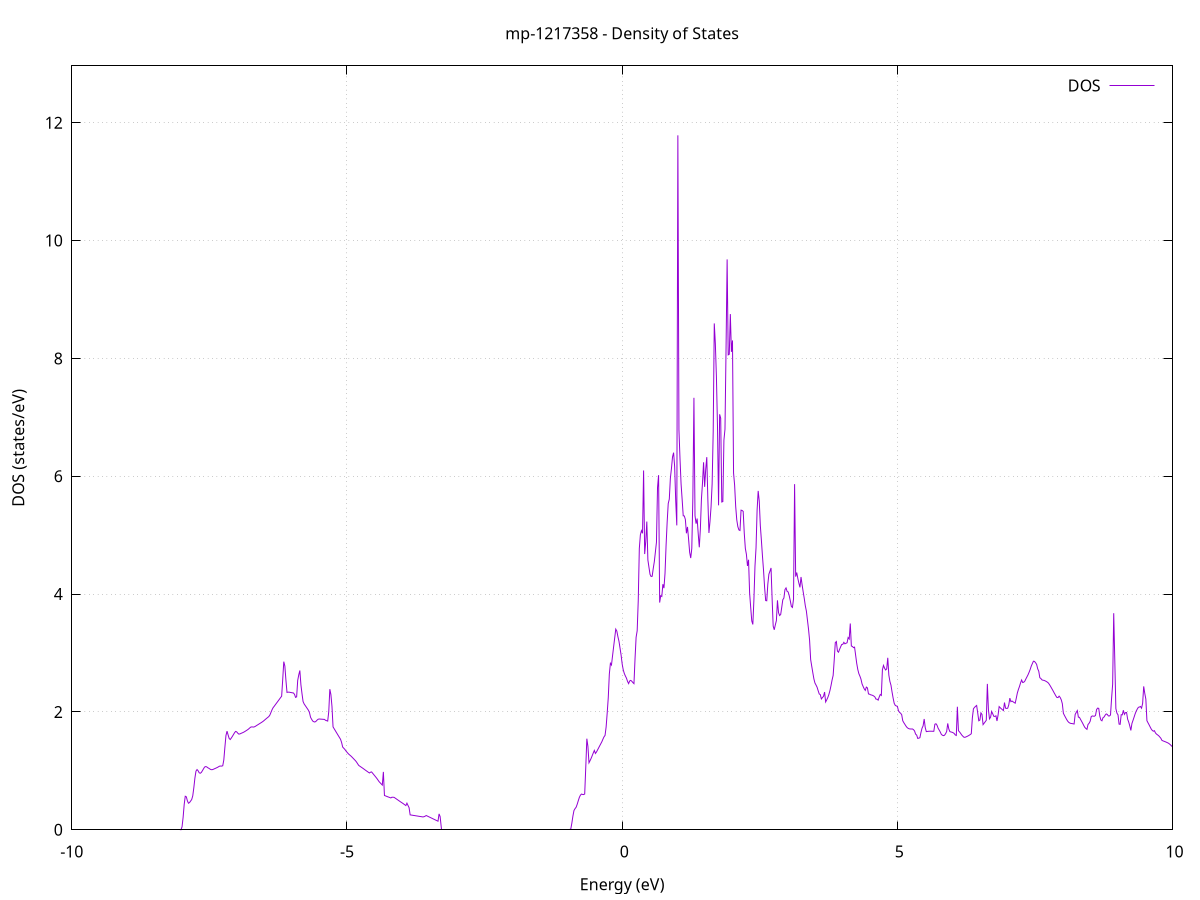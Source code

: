 set title 'mp-1217358 - Density of States'
set xlabel 'Energy (eV)'
set ylabel 'DOS (states/eV)'
set grid
set xrange [-10:10]
set yrange [0:12.964]
set xzeroaxis lt -1
set terminal png size 800,600
set output 'mp-1217358_dos_gnuplot.png'
plot '-' using 1:2 with lines title 'DOS'
-9.786800 0.000000
-9.767300 0.000000
-9.747900 0.000000
-9.728400 0.000000
-9.709000 0.000000
-9.689500 0.000000
-9.670100 0.000000
-9.650600 0.000000
-9.631100 0.000000
-9.611700 0.000000
-9.592200 0.000000
-9.572800 0.000000
-9.553300 0.000000
-9.533800 0.000000
-9.514400 0.000000
-9.494900 0.000000
-9.475500 0.000000
-9.456000 0.000000
-9.436600 0.000000
-9.417100 0.000000
-9.397600 0.000000
-9.378200 0.000000
-9.358700 0.000000
-9.339300 0.000000
-9.319800 0.000000
-9.300300 0.000000
-9.280900 0.000000
-9.261400 0.000000
-9.242000 0.000000
-9.222500 0.000000
-9.203100 0.000000
-9.183600 0.000000
-9.164100 0.000000
-9.144700 0.000000
-9.125200 0.000000
-9.105800 0.000000
-9.086300 0.000000
-9.066800 0.000000
-9.047400 0.000000
-9.027900 0.000000
-9.008500 0.000000
-8.989000 0.000000
-8.969600 0.000000
-8.950100 0.000000
-8.930600 0.000000
-8.911200 0.000000
-8.891700 0.000000
-8.872300 0.000000
-8.852800 0.000000
-8.833400 0.000000
-8.813900 0.000000
-8.794400 0.000000
-8.775000 0.000000
-8.755500 0.000000
-8.736100 0.000000
-8.716600 0.000000
-8.697100 0.000000
-8.677700 0.000000
-8.658200 0.000000
-8.638800 0.000000
-8.619300 0.000000
-8.599900 0.000000
-8.580400 0.000000
-8.560900 0.000000
-8.541500 0.000000
-8.522000 0.000000
-8.502600 0.000000
-8.483100 0.000000
-8.463600 0.000000
-8.444200 0.000000
-8.424700 0.000000
-8.405300 0.000000
-8.385800 0.000000
-8.366400 0.000000
-8.346900 0.000000
-8.327400 0.000000
-8.308000 0.000000
-8.288500 0.000000
-8.269100 0.000000
-8.249600 0.000000
-8.230100 0.000000
-8.210700 0.000000
-8.191200 0.000000
-8.171800 0.000000
-8.152300 0.000000
-8.132900 0.000000
-8.113400 0.000000
-8.093900 0.000000
-8.074500 0.000000
-8.055000 0.000000
-8.035600 0.000000
-8.016100 0.000400
-7.996600 0.051200
-7.977200 0.210000
-7.957700 0.429200
-7.938300 0.569200
-7.918800 0.559600
-7.899400 0.490200
-7.879900 0.450500
-7.860400 0.461900
-7.841000 0.487300
-7.821500 0.512800
-7.802100 0.575700
-7.782600 0.713200
-7.763100 0.877100
-7.743700 0.994500
-7.724200 1.022000
-7.704800 1.001700
-7.685300 0.967300
-7.665900 0.959100
-7.646400 0.972300
-7.626900 1.002000
-7.607500 1.032800
-7.588000 1.063600
-7.568600 1.072400
-7.549100 1.068200
-7.529700 1.053400
-7.510200 1.043700
-7.490700 1.031200
-7.471300 1.021400
-7.451800 1.019300
-7.432400 1.024800
-7.412900 1.033100
-7.393400 1.041300
-7.374000 1.049600
-7.354500 1.058400
-7.335100 1.068500
-7.315600 1.079500
-7.296200 1.081800
-7.276700 1.080600
-7.257200 1.086400
-7.237800 1.184900
-7.218300 1.399100
-7.198900 1.598900
-7.179400 1.673700
-7.159900 1.610100
-7.140500 1.549300
-7.121000 1.531600
-7.101600 1.556800
-7.082100 1.585300
-7.062700 1.615400
-7.043200 1.646200
-7.023700 1.669200
-7.004300 1.662200
-6.984800 1.639900
-6.965400 1.623900
-6.945900 1.626300
-6.926400 1.635500
-6.907000 1.643100
-6.887500 1.651000
-6.868100 1.660600
-6.848600 1.671600
-6.829200 1.683400
-6.809700 1.695300
-6.790200 1.708400
-6.770800 1.724700
-6.751300 1.740700
-6.731900 1.746100
-6.712400 1.744400
-6.692900 1.743600
-6.673500 1.750600
-6.654000 1.762100
-6.634600 1.773600
-6.615100 1.785100
-6.595700 1.796600
-6.576200 1.808100
-6.556700 1.819500
-6.537300 1.831500
-6.517800 1.844900
-6.498400 1.860400
-6.478900 1.876200
-6.459500 1.891400
-6.440000 1.906400
-6.420500 1.921300
-6.401100 1.946400
-6.381600 1.990500
-6.362200 2.035000
-6.342700 2.071100
-6.323200 2.094600
-6.303800 2.119200
-6.284300 2.143900
-6.264900 2.168400
-6.245400 2.193000
-6.226000 2.217800
-6.206500 2.242700
-6.187000 2.267000
-6.167600 2.547900
-6.148100 2.853400
-6.128700 2.778700
-6.109200 2.538800
-6.089700 2.331300
-6.070300 2.335800
-6.050800 2.335200
-6.031400 2.331700
-6.011900 2.328200
-5.992500 2.324700
-5.973000 2.321900
-5.953500 2.298500
-5.934100 2.246800
-5.914600 2.256300
-5.895200 2.534700
-5.875700 2.630200
-5.856200 2.703200
-5.836800 2.460000
-5.817300 2.311300
-5.797900 2.177500
-5.778400 2.136000
-5.759000 2.109400
-5.739500 2.082700
-5.720000 2.055800
-5.700600 2.028900
-5.681100 1.987800
-5.661700 1.909300
-5.642200 1.875300
-5.622700 1.845500
-5.603300 1.834200
-5.583800 1.828800
-5.564400 1.839300
-5.544900 1.859200
-5.525500 1.875000
-5.506000 1.880000
-5.486500 1.878600
-5.467100 1.877200
-5.447600 1.875800
-5.428200 1.874400
-5.408700 1.873100
-5.389200 1.857500
-5.369800 1.851300
-5.350300 1.844600
-5.330900 2.003500
-5.311400 2.386200
-5.292000 2.295200
-5.272500 2.094200
-5.253000 1.746500
-5.233600 1.716100
-5.214100 1.685800
-5.194700 1.655600
-5.175200 1.625400
-5.155800 1.595500
-5.136300 1.565600
-5.116800 1.535700
-5.097400 1.481100
-5.077900 1.403900
-5.058500 1.384300
-5.039000 1.364600
-5.019500 1.338700
-5.000100 1.317000
-4.980600 1.295800
-4.961200 1.277900
-4.941700 1.262600
-4.922300 1.246700
-4.902800 1.227900
-4.883300 1.209000
-4.863900 1.189900
-4.844400 1.171000
-4.825000 1.147500
-4.805500 1.118800
-4.786000 1.091700
-4.766600 1.079200
-4.747100 1.066700
-4.727700 1.054200
-4.708200 1.041500
-4.688800 1.028300
-4.669300 1.014800
-4.649800 1.001800
-4.630400 0.988900
-4.610900 0.975900
-4.591500 0.964000
-4.572000 0.977500
-4.552500 0.981600
-4.533100 0.959300
-4.513600 0.936900
-4.494200 0.914600
-4.474700 0.892300
-4.455300 0.869100
-4.435800 0.843200
-4.416300 0.816600
-4.396900 0.797300
-4.377400 0.778000
-4.358000 0.758800
-4.338500 0.981900
-4.319000 0.582000
-4.299600 0.575000
-4.280100 0.567800
-4.260700 0.560500
-4.241200 0.553800
-4.221800 0.547100
-4.202300 0.540500
-4.182800 0.552700
-4.163400 0.552200
-4.143900 0.550300
-4.124500 0.537900
-4.105000 0.525200
-4.085600 0.512500
-4.066100 0.499800
-4.046600 0.487000
-4.027200 0.474400
-4.007700 0.462300
-3.988300 0.450500
-3.968800 0.437200
-3.949300 0.423900
-3.929900 0.410600
-3.910400 0.451700
-3.891000 0.412600
-3.871500 0.375700
-3.852100 0.253000
-3.832600 0.250000
-3.813100 0.247000
-3.793700 0.244100
-3.774200 0.241200
-3.754800 0.238200
-3.735300 0.235300
-3.715800 0.232400
-3.696400 0.229400
-3.676900 0.226500
-3.657500 0.223600
-3.638000 0.220600
-3.618600 0.217700
-3.599100 0.222500
-3.579600 0.230700
-3.560200 0.241800
-3.540700 0.233100
-3.521300 0.224300
-3.501800 0.215500
-3.482300 0.206800
-3.462900 0.198000
-3.443400 0.189300
-3.424000 0.180500
-3.404500 0.171800
-3.385100 0.163000
-3.365600 0.154300
-3.346100 0.145500
-3.326700 0.269600
-3.307200 0.223900
-3.287800 0.000000
-3.268300 0.000000
-3.248800 0.000000
-3.229400 0.000000
-3.209900 0.000000
-3.190500 0.000000
-3.171000 0.000000
-3.151600 0.000000
-3.132100 0.000000
-3.112600 0.000000
-3.093200 0.000000
-3.073700 0.000000
-3.054300 0.000000
-3.034800 0.000000
-3.015300 0.000000
-2.995900 0.000000
-2.976400 0.000000
-2.957000 0.000000
-2.937500 0.000000
-2.918100 0.000000
-2.898600 0.000000
-2.879100 0.000000
-2.859700 0.000000
-2.840200 0.000000
-2.820800 0.000000
-2.801300 0.000000
-2.781900 0.000000
-2.762400 0.000000
-2.742900 0.000000
-2.723500 0.000000
-2.704000 0.000000
-2.684600 0.000000
-2.665100 0.000000
-2.645600 0.000000
-2.626200 0.000000
-2.606700 0.000000
-2.587300 0.000000
-2.567800 0.000000
-2.548400 0.000000
-2.528900 0.000000
-2.509400 0.000000
-2.490000 0.000000
-2.470500 0.000000
-2.451100 0.000000
-2.431600 0.000000
-2.412100 0.000000
-2.392700 0.000000
-2.373200 0.000000
-2.353800 0.000000
-2.334300 0.000000
-2.314900 0.000000
-2.295400 0.000000
-2.275900 0.000000
-2.256500 0.000000
-2.237000 0.000000
-2.217600 0.000000
-2.198100 0.000000
-2.178600 0.000000
-2.159200 0.000000
-2.139700 0.000000
-2.120300 0.000000
-2.100800 0.000000
-2.081400 0.000000
-2.061900 0.000000
-2.042400 0.000000
-2.023000 0.000000
-2.003500 0.000000
-1.984100 0.000000
-1.964600 0.000000
-1.945100 0.000000
-1.925700 0.000000
-1.906200 0.000000
-1.886800 0.000000
-1.867300 0.000000
-1.847900 0.000000
-1.828400 0.000000
-1.808900 0.000000
-1.789500 0.000000
-1.770000 0.000000
-1.750600 0.000000
-1.731100 0.000000
-1.711700 0.000000
-1.692200 0.000000
-1.672700 0.000000
-1.653300 0.000000
-1.633800 0.000000
-1.614400 0.000000
-1.594900 0.000000
-1.575400 0.000000
-1.556000 0.000000
-1.536500 0.000000
-1.517100 0.000000
-1.497600 0.000000
-1.478200 0.000000
-1.458700 0.000000
-1.439200 0.000000
-1.419800 0.000000
-1.400300 0.000000
-1.380900 0.000000
-1.361400 0.000000
-1.341900 0.000000
-1.322500 0.000000
-1.303000 0.000000
-1.283600 0.000000
-1.264100 0.000000
-1.244700 0.000000
-1.225200 0.000000
-1.205700 0.000000
-1.186300 0.000000
-1.166800 0.000000
-1.147400 0.000000
-1.127900 0.000000
-1.108400 0.000000
-1.089000 0.000000
-1.069500 0.000000
-1.050100 0.000000
-1.030600 0.000000
-1.011200 0.000000
-0.991700 0.000000
-0.972200 0.000000
-0.952800 0.000000
-0.933300 0.013200
-0.913900 0.112100
-0.894400 0.233700
-0.874900 0.327700
-0.855500 0.358700
-0.836000 0.383100
-0.816600 0.433000
-0.797100 0.492900
-0.777700 0.549300
-0.758200 0.587200
-0.738700 0.606000
-0.719300 0.599700
-0.699800 0.597100
-0.680400 0.607300
-0.660900 1.063000
-0.641400 1.545700
-0.622000 1.415300
-0.602500 1.137000
-0.583100 1.172800
-0.563600 1.212100
-0.544200 1.257000
-0.524700 1.303500
-0.505200 1.346900
-0.485800 1.295300
-0.466300 1.319900
-0.446900 1.354800
-0.427400 1.389800
-0.408000 1.424800
-0.388500 1.459000
-0.369000 1.493600
-0.349600 1.536400
-0.330100 1.576500
-0.310700 1.601900
-0.291200 1.743200
-0.271700 1.981500
-0.252300 2.239500
-0.232800 2.642800
-0.213400 2.824900
-0.193900 2.796600
-0.174500 2.951500
-0.155000 3.103800
-0.135500 3.254200
-0.116100 3.404700
-0.096600 3.371600
-0.077200 3.277600
-0.057700 3.200100
-0.038200 3.081700
-0.018800 2.963400
0.000700 2.811800
0.020100 2.713000
0.039600 2.651800
0.059000 2.609400
0.078500 2.572700
0.098000 2.518800
0.117400 2.480700
0.136900 2.525700
0.156300 2.535200
0.175800 2.520700
0.195300 2.497300
0.214700 2.480100
0.234200 2.904000
0.253600 3.266400
0.273100 3.377600
0.292500 3.884500
0.312000 4.773900
0.331500 5.007100
0.350900 5.076500
0.370400 5.031300
0.389800 6.097300
0.409300 4.679500
0.428800 4.891100
0.448200 5.231000
0.467700 4.578800
0.487100 4.455700
0.506600 4.335100
0.526000 4.298600
0.545500 4.301900
0.565000 4.433400
0.584400 4.548600
0.603900 4.712000
0.623300 4.879300
0.642800 5.808700
0.662200 6.018000
0.681700 3.856000
0.701200 3.971900
0.720600 3.959500
0.740100 4.167700
0.759500 4.100800
0.779000 4.351300
0.798500 4.831200
0.817900 5.221500
0.837400 5.536800
0.856800 5.611800
0.876300 5.966600
0.895700 6.130400
0.915200 6.327000
0.934700 6.400500
0.954100 6.161800
0.973600 5.578100
0.993000 5.165300
1.012500 11.785500
1.032000 6.787500
1.051400 6.296500
1.070900 5.867900
1.090300 5.605000
1.109800 5.328700
1.129200 5.325900
1.148700 5.266700
1.168200 5.031700
1.187600 5.139700
1.207100 4.935100
1.226500 4.710200
1.246000 4.611400
1.265500 4.773300
1.284900 5.635400
1.304400 7.331400
1.323800 5.331500
1.343300 5.194600
1.362700 5.281800
1.382200 5.025400
1.401700 4.793800
1.421100 5.101900
1.440600 5.610700
1.460000 5.884900
1.479500 6.236100
1.499000 5.820000
1.518400 6.119300
1.537900 6.324000
1.557300 5.607200
1.576800 5.037200
1.596200 5.231200
1.615700 5.484600
1.635200 5.872600
1.654600 6.759100
1.674100 8.593500
1.693500 8.249700
1.713000 7.682500
1.732500 6.846200
1.751900 5.506500
1.771400 7.050800
1.790800 6.985000
1.810300 5.562500
1.829700 5.569800
1.849200 6.610800
1.868700 6.798700
1.888100 8.174200
1.907600 9.679700
1.927000 8.059500
1.946500 8.069800
1.965900 8.751600
1.985400 8.110500
2.004900 8.304500
2.024300 6.055900
2.043800 5.847400
2.063200 5.486700
2.082700 5.258500
2.102200 5.144100
2.121600 5.088700
2.141100 5.078900
2.160500 5.424300
2.180000 5.418900
2.199400 5.403500
2.218900 5.032600
2.238400 4.775200
2.257800 4.674600
2.277300 4.477400
2.296700 4.582100
2.316200 4.018500
2.335700 3.773800
2.355100 3.545000
2.374600 3.484700
2.394000 3.897500
2.413500 4.470300
2.432900 4.788400
2.452400 5.427900
2.471900 5.750900
2.491300 5.577200
2.510800 5.163000
2.530200 4.911400
2.549700 4.643900
2.569200 4.400800
2.588600 4.111600
2.608100 3.889700
2.627500 3.886200
2.647000 4.168300
2.666400 4.338400
2.685900 4.389500
2.705400 4.443400
2.724800 3.924500
2.744300 3.456900
2.763700 3.394000
2.783200 3.477200
2.802700 3.549800
2.822100 3.893800
2.841600 3.684600
2.861000 3.635800
2.880500 3.652500
2.899900 3.775000
2.919400 3.904300
2.938900 3.932300
2.958300 4.075800
2.977800 4.104300
2.997200 4.046000
3.016700 4.035400
3.036100 3.972000
3.055600 3.885400
3.075100 3.789000
3.094500 3.773300
3.114000 3.915700
3.133400 5.866200
3.152900 4.296400
3.172400 4.365400
3.191800 4.267300
3.211300 4.185400
3.230700 4.113600
3.250200 4.289700
3.269600 4.158800
3.289100 4.039500
3.308600 3.928800
3.328000 3.802100
3.347500 3.711500
3.366900 3.559600
3.386400 3.405100
3.405900 3.216100
3.425300 2.888700
3.444800 2.776200
3.464200 2.667300
3.483700 2.562000
3.503100 2.491300
3.522600 2.456500
3.542100 2.419000
3.561500 2.360700
3.581000 2.304900
3.600400 2.294100
3.619900 2.220300
3.639400 2.243700
3.658800 2.264600
3.678300 2.337300
3.697700 2.169200
3.717200 2.204400
3.736600 2.244000
3.756100 2.294600
3.775600 2.362400
3.795000 2.446000
3.814500 2.541000
3.833900 2.619300
3.853400 2.879900
3.872900 3.176700
3.892300 3.194700
3.911800 3.032600
3.931200 3.013700
3.950700 3.061500
3.970100 3.105100
3.989600 3.144300
4.009100 3.147400
4.028500 3.180800
4.048000 3.155800
4.067400 3.165400
4.086900 3.173700
4.106400 3.262700
4.125800 3.237700
4.145300 3.500300
4.164700 3.118300
4.184200 3.111300
4.203600 3.091200
4.223100 3.099500
4.242600 2.961900
4.262000 2.825300
4.281500 2.721400
4.300900 2.649800
4.320400 2.607100
4.339800 2.555500
4.359300 2.474400
4.378800 2.432200
4.398200 2.392200
4.417700 2.365700
4.437100 2.421500
4.456600 2.408000
4.476100 2.305500
4.495500 2.300800
4.515000 2.290700
4.534400 2.286200
4.553900 2.279900
4.573300 2.269200
4.592800 2.253500
4.612300 2.217100
4.631700 2.216600
4.651200 2.199700
4.670600 2.253400
4.690100 2.295600
4.709600 2.280800
4.729000 2.715900
4.748500 2.789300
4.767900 2.743000
4.787400 2.711800
4.806800 2.729200
4.826300 2.918500
4.845800 2.625500
4.865200 2.518000
4.884700 2.453300
4.904100 2.339300
4.923600 2.236000
4.943100 2.146600
4.962500 2.111200
4.982000 2.101300
5.001400 2.094100
5.020900 2.019800
5.040300 1.992800
5.059800 1.977900
5.079300 1.953200
5.098700 1.850200
5.118200 1.817400
5.137600 1.788900
5.157100 1.759900
5.176600 1.736100
5.196000 1.722100
5.215500 1.713500
5.234900 1.710700
5.254400 1.710000
5.273800 1.711200
5.293300 1.699700
5.312800 1.677800
5.332200 1.623200
5.351700 1.606800
5.371100 1.550500
5.390600 1.554800
5.410000 1.562600
5.429500 1.650900
5.449000 1.723600
5.468400 1.763500
5.487900 1.879700
5.507300 1.734200
5.526800 1.665900
5.546300 1.668700
5.565700 1.671200
5.585200 1.672600
5.604600 1.673000
5.624100 1.672300
5.643500 1.671500
5.663000 1.671000
5.682500 1.791100
5.701900 1.799600
5.721400 1.774300
5.740800 1.724300
5.760300 1.693000
5.779800 1.660000
5.799200 1.620900
5.818700 1.604300
5.838100 1.597600
5.857600 1.604300
5.877000 1.630500
5.896500 1.667300
5.916000 1.804900
5.935400 1.710600
5.954900 1.666300
5.974300 1.659700
5.993800 1.655600
6.013300 1.647100
6.032700 1.635200
6.052200 1.609600
6.071600 1.600500
6.091100 2.088100
6.110500 1.682200
6.130000 1.661400
6.149500 1.637600
6.168900 1.610300
6.188400 1.590200
6.207800 1.572000
6.227300 1.568700
6.246800 1.575600
6.266200 1.583800
6.285700 1.593200
6.305100 1.603800
6.324600 1.615700
6.344000 1.629600
6.363500 1.899500
6.383000 2.053100
6.402400 2.077000
6.421900 2.095500
6.441300 2.109500
6.460800 1.982600
6.480300 1.849800
6.499700 1.860900
6.519200 1.984000
6.538600 1.957800
6.558100 1.784500
6.577500 1.808400
6.597000 1.833100
6.616500 1.858400
6.635900 2.475800
6.655400 2.035900
6.674800 1.882200
6.694300 1.909800
6.713700 2.007800
6.733200 1.969500
6.752700 1.925900
6.772100 1.923600
6.791600 1.933900
6.811000 1.846000
6.830500 1.944900
6.850000 2.090500
6.869400 2.071800
6.888900 2.054200
6.908300 2.038100
6.927800 2.023700
6.947200 2.159000
6.966700 2.063500
6.986200 2.059500
7.005600 2.062700
7.025100 2.118800
7.044500 2.234500
7.064000 2.174000
7.083500 2.185500
7.102900 2.172200
7.122400 2.159800
7.141800 2.148500
7.161300 2.231400
7.180700 2.320800
7.200200 2.381800
7.219700 2.432200
7.239100 2.492800
7.258600 2.541900
7.278000 2.498900
7.297500 2.504300
7.317000 2.523300
7.336400 2.560600
7.355900 2.596000
7.375300 2.631500
7.394800 2.674500
7.414200 2.721800
7.433700 2.777500
7.453200 2.819400
7.472600 2.860800
7.492100 2.857400
7.511500 2.835500
7.531000 2.807500
7.550500 2.732200
7.569900 2.690300
7.589400 2.581000
7.608800 2.566400
7.628300 2.544200
7.647700 2.537800
7.667200 2.535300
7.686700 2.526800
7.706100 2.517300
7.725600 2.505400
7.745000 2.490500
7.764500 2.464100
7.783900 2.434400
7.803400 2.402500
7.822900 2.370500
7.842300 2.336200
7.861800 2.304000
7.881200 2.270900
7.900700 2.245000
7.920200 2.243500
7.939600 2.267900
7.959100 2.245700
7.978500 2.206800
7.998000 2.140100
8.017400 1.977300
8.036900 1.940900
8.056400 1.906400
8.075800 1.873200
8.095300 1.843900
8.114700 1.823200
8.134200 1.811300
8.153700 1.804400
8.173100 1.802500
8.192600 1.799000
8.212000 1.794800
8.231500 1.956900
8.250900 1.991200
8.270400 2.023200
8.289900 1.911500
8.309300 1.908000
8.328800 1.873800
8.348200 1.841200
8.367700 1.807700
8.387200 1.770700
8.406600 1.737800
8.426100 1.718800
8.445500 1.704100
8.465000 1.786800
8.484400 1.807400
8.503900 1.841300
8.523400 1.920900
8.542800 1.931900
8.562300 1.927900
8.581700 1.926800
8.601200 1.941200
8.620700 2.040900
8.640100 2.065000
8.659600 2.060300
8.679000 1.929300
8.698500 1.863800
8.717900 1.849400
8.737400 1.901700
8.756900 1.914500
8.776300 1.945000
8.795800 1.966000
8.815200 1.957400
8.834700 1.932200
8.854200 1.931200
8.873600 1.948100
8.893100 2.228700
8.912500 2.469100
8.932000 3.675000
8.951400 2.876700
8.970900 2.057100
8.990400 1.979000
9.009800 1.951000
9.029300 1.792800
9.048700 1.789400
9.068200 1.953300
9.087600 1.950400
9.107100 2.028300
9.126600 1.958500
9.146000 1.988500
9.165500 1.989800
9.184900 1.877000
9.204400 1.827600
9.223900 1.761700
9.243300 1.685900
9.262800 1.803400
9.282200 1.855700
9.301700 1.910800
9.321100 1.967000
9.340600 2.013500
9.360100 2.048700
9.379500 2.077500
9.399000 2.083700
9.418400 2.092000
9.437900 2.063600
9.457400 2.144800
9.476800 2.433600
9.496300 2.314200
9.515700 2.217600
9.535200 1.851300
9.554600 1.816200
9.574100 1.782100
9.593600 1.745800
9.613000 1.710800
9.632500 1.686400
9.651900 1.672700
9.671400 1.681400
9.690900 1.642700
9.710300 1.623000
9.729800 1.609600
9.749200 1.595800
9.768700 1.574700
9.788100 1.553400
9.807600 1.517500
9.827100 1.508800
9.846500 1.502200
9.866000 1.495000
9.885400 1.487200
9.904900 1.478900
9.924400 1.470200
9.943800 1.457100
9.963300 1.441400
9.982700 1.423300
10.002200 1.404300
10.021600 1.386100
10.041100 1.392800
10.060600 1.317500
10.080000 1.314200
10.099500 1.351500
10.118900 1.390100
10.138400 1.431300
10.157800 1.452000
10.177300 1.438800
10.196800 1.423100
10.216200 1.402900
10.235700 1.393600
10.255100 1.402300
10.274600 1.410200
10.294100 1.420500
10.313500 1.432300
10.333000 1.445000
10.352400 1.457400
10.371900 1.463100
10.391300 1.470400
10.410800 1.479900
10.430300 1.493000
10.449700 1.513900
10.469200 1.535900
10.488600 1.558200
10.508100 1.580000
10.527600 1.601300
10.547000 1.639000
10.566500 1.659800
10.585900 1.683900
10.605400 1.717100
10.624800 1.997500
10.644300 2.066000
10.663800 1.990500
10.683200 2.012900
10.702700 2.087600
10.722100 2.182700
10.741600 2.226700
10.761100 2.309500
10.780500 2.391200
10.800000 2.452300
10.819400 2.477800
10.838900 2.504400
10.858300 2.547900
10.877800 2.548500
10.897300 2.532100
10.916700 2.476600
10.936200 2.434800
10.955600 2.408200
10.975100 2.386300
10.994600 2.368700
11.014000 2.265500
11.033500 2.245900
11.052900 2.229100
11.072400 2.213300
11.091800 2.197900
11.111300 2.181000
11.130800 2.164000
11.150200 2.145400
11.169700 2.128400
11.189100 2.131500
11.208600 2.207600
11.228000 2.233500
11.247500 2.215400
11.267000 2.202000
11.286400 2.212000
11.305900 2.204200
11.325300 2.188500
11.344800 2.103200
11.364300 2.103300
11.383700 2.222300
11.403200 2.222200
11.422600 2.226400
11.442100 2.237600
11.461500 2.263700
11.481000 2.295100
11.500500 2.328900
11.519900 2.262200
11.539400 2.311500
11.558800 2.175500
11.578300 2.209300
11.597800 2.203600
11.617200 2.204100
11.636700 2.293800
11.656100 2.309300
11.675600 2.261400
11.695000 2.328700
11.714500 2.288400
11.734000 2.249000
11.753400 2.207200
11.772900 2.165900
11.792300 2.048000
11.811800 2.001600
11.831300 1.961700
11.850700 1.926500
11.870200 1.912200
11.889600 1.899100
11.909100 1.891700
11.928500 1.888800
11.948000 1.892600
11.967500 1.972900
11.986900 1.958900
12.006400 1.937100
12.025800 1.917900
12.045300 1.918600
12.064800 1.916300
12.084200 1.920200
12.103700 2.006500
12.123100 2.013000
12.142600 2.025800
12.162000 2.041000
12.181500 2.096500
12.201000 2.156900
12.220400 2.218900
12.239900 2.261800
12.259300 2.162000
12.278800 2.185900
12.298300 2.226400
12.317700 2.274100
12.337200 2.326900
12.356600 2.385600
12.376100 2.447500
12.395500 2.497900
12.415000 2.573100
12.434500 2.774900
12.453900 2.883200
12.473400 2.958000
12.492800 3.010200
12.512300 3.064100
12.531700 3.115900
12.551200 3.152600
12.570700 3.173900
12.590100 3.155200
12.609600 3.211700
12.629000 3.193800
12.648500 3.204000
12.668000 3.233400
12.687400 3.278200
12.706900 3.329200
12.726300 3.379200
12.745800 3.382500
12.765200 3.349600
12.784700 3.300300
12.804200 3.241400
12.823600 3.181200
12.843100 3.097400
12.862500 3.064700
12.882000 3.029700
12.901500 2.954400
12.920900 2.907800
12.940400 2.871500
12.959800 2.934100
12.979300 2.959700
12.998700 3.076000
13.018200 3.053900
13.037700 3.107700
13.057100 3.170000
13.076600 3.108700
13.096000 3.109600
13.115500 3.129700
13.135000 3.175500
13.154400 3.209900
13.173900 3.217400
13.193300 3.199600
13.212800 3.188500
13.232200 3.177400
13.251700 3.145800
13.271200 3.109300
13.290600 3.126800
13.310100 3.116200
13.329500 3.116200
13.349000 3.134700
13.368500 3.095900
13.387900 3.042700
13.407400 3.034500
13.426800 3.047700
13.446300 3.091000
13.465700 3.125700
13.485200 3.200200
13.504700 3.616600
13.524100 3.675500
13.543600 3.276900
13.563000 3.284100
13.582500 3.303200
13.601900 3.355000
13.621400 3.413600
13.640900 3.450700
13.660300 3.350800
13.679800 3.591000
13.699200 3.588600
13.718700 3.639400
13.738200 3.682200
13.757600 3.737900
13.777100 3.810300
13.796500 3.922400
13.816000 3.995100
13.835400 4.067500
13.854900 4.137200
13.874400 4.275200
13.893800 4.383000
13.913300 4.426800
13.932700 4.411700
13.952200 4.395500
13.971700 4.377100
13.991100 4.276400
14.010600 4.184000
14.030000 4.108400
14.049500 4.063100
14.068900 3.997800
14.088400 4.047500
14.107900 4.018300
14.127300 4.009900
14.146800 4.001900
14.166200 4.000500
14.185700 3.902000
14.205200 3.925300
14.224600 4.027100
14.244100 4.065700
14.263500 4.085100
14.283000 4.138900
14.302400 4.202000
14.321900 4.296400
14.341400 4.253300
14.360800 4.196900
14.380300 4.141700
14.399700 4.106300
14.419200 3.883800
14.438700 3.857300
14.458100 3.688800
14.477600 3.663400
14.497000 3.644200
14.516500 3.600700
14.535900 3.588900
14.555400 3.594500
14.574900 3.610600
14.594300 3.779000
14.613800 3.809800
14.633200 3.847000
14.652700 3.838400
14.672200 3.722100
14.691600 3.757500
14.711100 3.817600
14.730500 3.836900
14.750000 3.936600
14.769400 3.998100
14.788900 4.062500
14.808400 4.144300
14.827800 4.240300
14.847300 4.247500
14.866700 4.334700
14.886200 4.353900
14.905600 4.377700
14.925100 4.421800
14.944600 4.374700
14.964000 4.337100
14.983500 4.309100
15.002900 4.222900
15.022400 4.261500
15.041900 4.161000
15.061300 4.243100
15.080800 4.314400
15.100200 4.369200
15.119700 4.506900
15.139100 4.553800
15.158600 4.548000
15.178100 4.523900
15.197500 4.626300
15.217000 4.845800
15.236400 4.833900
15.255900 4.780600
15.275400 4.506600
15.294800 4.173600
15.314300 4.096500
15.333700 4.021100
15.353200 4.177700
15.372600 4.326100
15.392100 4.384000
15.411600 4.472600
15.431000 4.632400
15.450500 4.598400
15.469900 4.485000
15.489400 4.103600
15.508900 3.823900
15.528300 3.588600
15.547800 3.420900
15.567200 3.327500
15.586700 3.318900
15.606100 3.350800
15.625600 3.367200
15.645100 3.379400
15.664500 3.527500
15.684000 3.532100
15.703400 3.563500
15.722900 3.429900
15.742400 3.681500
15.761800 3.581200
15.781300 3.547600
15.800700 3.485500
15.820200 3.424700
15.839600 3.127700
15.859100 3.076700
15.878600 3.036200
15.898000 3.162200
15.917500 3.077400
15.936900 3.038200
15.956400 3.067500
15.975800 3.142200
15.995300 3.157100
16.014800 3.222300
16.034200 3.392900
16.053700 4.214100
16.073100 3.613600
16.092600 3.605600
16.112100 3.543600
16.131500 3.519600
16.151000 3.501700
16.170400 3.498800
16.189900 3.515000
16.209300 3.577900
16.228800 3.644500
16.248300 3.575400
16.267700 3.555500
16.287200 3.538200
16.306600 3.575900
16.326100 3.567400
16.345600 3.497800
16.365000 3.586900
16.384500 3.519100
16.403900 3.482600
16.423400 3.445300
16.442800 3.406700
16.462300 3.366700
16.481800 3.358600
16.501200 3.360500
16.520700 3.289600
16.540100 3.292900
16.559600 3.281300
16.579100 3.364700
16.598500 3.536300
16.618000 3.809600
16.637400 4.083600
16.656900 4.135200
16.676300 4.147900
16.695800 4.195900
16.715300 4.210600
16.734700 4.365900
16.754200 4.400900
16.773600 4.490600
16.793100 4.606800
16.812600 4.663900
16.832000 4.765600
16.851500 4.818800
16.870900 4.623700
16.890400 4.572700
16.909800 4.514500
16.929300 4.431200
16.948800 4.427300
16.968200 4.648700
16.987700 4.622100
17.007100 4.578000
17.026600 4.554600
17.046100 4.504000
17.065500 4.344600
17.085000 4.186800
17.104400 4.066000
17.123900 4.043900
17.143300 4.021700
17.162800 3.941900
17.182300 3.968200
17.201700 4.008400
17.221200 4.060200
17.240600 4.118700
17.260100 4.186900
17.279500 4.272900
17.299000 4.341100
17.318500 4.398500
17.337900 4.527500
17.357400 4.534200
17.376800 4.789100
17.396300 4.710700
17.415800 4.540300
17.435200 4.517300
17.454700 4.634900
17.474100 4.525500
17.493600 4.357300
17.513000 4.295300
17.532500 4.231600
17.552000 4.181900
17.571400 4.083200
17.590900 4.000100
17.610300 3.876900
17.629800 3.785500
17.649300 3.700600
17.668700 3.618800
17.688200 3.411800
17.707600 3.330900
17.727100 3.391900
17.746500 3.426600
17.766000 3.430900
17.785500 3.717900
17.804900 3.771400
17.824400 3.675600
17.843800 3.605300
17.863300 3.679900
17.882800 3.715400
17.902200 3.821800
17.921700 4.138400
17.941100 4.491500
17.960600 4.258100
17.980000 4.299100
17.999500 4.365700
18.019000 4.418700
18.038400 4.377300
18.057900 4.198100
18.077300 4.146700
18.096800 4.085700
18.116300 3.988800
18.135700 3.894900
18.155200 3.805400
18.174600 3.713300
18.194100 3.634200
18.213500 3.633000
18.233000 3.648500
18.252500 3.640200
18.271900 3.660900
18.291400 3.697900
18.310800 3.720800
18.330300 3.575400
18.349700 3.549000
18.369200 3.524000
18.388700 3.817900
18.408100 3.642300
18.427600 3.629000
18.447000 3.644500
18.466500 3.651800
18.486000 3.691300
18.505400 3.707000
18.524900 3.764100
18.544300 3.816000
18.563800 3.846300
18.583200 3.981100
18.602700 4.018700
18.622200 4.124000
18.641600 4.200100
18.661100 4.232300
18.680500 4.284800
18.700000 4.364900
18.719500 4.423200
18.738900 4.490600
18.758400 4.527700
18.777800 4.648600
18.797300 4.884800
18.816700 4.854100
18.836200 4.861800
18.855700 4.874800
18.875100 4.890100
18.894600 4.995000
18.914000 4.929800
18.933500 4.931100
18.953000 4.996200
18.972400 4.946400
18.991900 5.333300
19.011300 4.894700
19.030800 4.293900
19.050200 4.197100
19.069700 4.155000
19.089200 4.297700
19.108600 4.333300
19.128100 4.528000
19.147500 4.553800
19.167000 4.595700
19.186500 4.427900
19.205900 4.513100
19.225400 4.548100
19.244800 4.844100
19.264300 4.924800
19.283700 5.035500
19.303200 4.539600
19.322700 4.249200
19.342100 4.024800
19.361600 3.820600
19.381000 3.636400
19.400500 3.481800
19.420000 3.424800
19.439400 3.470500
19.458900 3.265500
19.478300 3.219000
19.497800 3.304500
19.517200 3.377900
19.536700 3.435200
19.556200 3.477500
19.575600 3.846100
19.595100 3.627400
19.614500 3.753300
19.634000 3.972200
19.653400 4.213000
19.672900 4.350700
19.692400 4.490900
19.711800 4.637300
19.731300 4.590500
19.750700 4.666700
19.770200 4.717800
19.789700 4.770900
19.809100 4.910900
19.828600 4.843200
19.848000 4.851600
19.867500 5.008200
19.886900 4.961900
19.906400 4.832100
19.925900 4.726800
19.945300 4.697700
19.964800 4.690100
19.984200 5.022900
20.003700 4.984300
20.023200 4.959200
20.042600 4.878600
20.062100 4.787000
20.081500 4.686500
20.101000 4.586000
20.120400 4.492700
20.139900 4.444100
20.159400 4.420400
20.178800 4.325000
20.198300 4.396600
20.217700 4.444500
20.237200 4.491900
20.256700 4.567000
20.276100 4.667600
20.295600 4.753900
20.315000 4.798000
20.334500 4.831500
20.353900 4.759700
20.373400 4.578400
20.392900 4.796200
20.412300 4.596800
20.431800 4.522800
20.451200 4.328000
20.470700 4.524400
20.490200 4.354300
20.509600 4.211000
20.529100 4.092700
20.548500 3.982700
20.568000 3.899300
20.587400 3.816900
20.606900 3.885000
20.626400 3.970700
20.645800 4.021700
20.665300 3.943300
20.684700 4.118200
20.704200 4.057300
20.723600 4.572700
20.743100 4.182400
20.762600 4.136300
20.782000 4.143100
20.801500 4.017000
20.820900 4.082500
20.840400 4.035300
20.859900 4.080300
20.879300 4.107400
20.898800 4.137400
20.918200 4.238500
20.937700 4.305800
20.957100 4.467200
20.976600 4.580700
20.996100 4.564700
21.015500 4.612200
21.035000 4.608600
21.054400 4.636200
21.073900 4.528500
21.093400 4.537100
21.112800 4.545600
21.132300 4.559300
21.151700 4.568000
21.171200 4.555600
21.190600 4.569400
21.210100 4.629600
21.229600 4.690300
21.249000 4.750300
21.268500 4.825000
21.287900 5.924300
21.307400 5.062600
21.326900 4.799500
21.346300 4.651800
21.365800 4.420000
21.385200 4.389000
21.404700 4.404000
21.424100 4.467900
21.443600 4.657500
21.463100 4.686800
21.482500 4.633100
21.502000 4.742300
21.521400 4.854500
21.540900 4.924100
21.560400 5.176500
21.579800 5.291800
21.599300 5.348100
21.618700 5.370700
21.638200 5.394800
21.657600 5.418100
21.677100 5.034700
21.696600 4.942700
21.716000 4.871800
21.735500 4.809000
21.754900 4.695800
21.774400 4.679800
21.793900 4.617800
21.813300 4.571300
21.832800 4.544900
21.852200 4.584000
21.871700 4.428300
21.891100 4.325000
21.910600 4.254700
21.930100 4.213000
21.949500 4.234500
21.969000 4.281500
21.988400 4.364500
22.007900 4.447400
22.027300 4.514600
22.046800 4.629800
22.066300 4.659100
22.085700 4.701900
22.105200 4.805400
22.124600 4.786900
22.144100 4.690200
22.163600 4.634400
22.183000 4.670100
22.202500 4.697900
22.221900 4.853200
22.241400 4.551800
22.260800 4.398900
22.280300 4.307700
22.299800 4.252600
22.319200 4.210100
22.338700 4.190600
22.358100 4.176300
22.377600 4.490600
22.397100 4.664700
22.416500 4.614400
22.436000 4.369900
22.455400 4.375400
22.474900 4.390500
22.494300 4.436400
22.513800 4.505700
22.533300 4.593900
22.552700 4.657300
22.572200 4.690500
22.591600 4.745200
22.611100 4.769400
22.630600 4.794200
22.650000 4.856200
22.669500 4.870100
22.688900 4.818900
22.708400 4.739000
22.727800 4.738600
22.747300 4.708500
22.766800 4.713900
22.786200 4.765200
22.805700 4.815000
22.825100 4.816500
22.844600 4.798700
22.864100 4.774100
22.883500 4.751800
22.903000 4.701900
22.922400 4.651500
22.941900 4.873600
22.961300 5.001500
22.980800 5.059500
23.000300 5.075100
23.019700 4.877500
23.039200 4.808800
23.058600 4.718500
23.078100 4.633700
23.097500 5.304500
23.117000 4.928000
23.136500 4.954300
23.155900 4.981900
23.175400 5.007600
23.194800 4.994000
23.214300 5.000900
23.233800 5.016900
23.253200 5.489200
23.272700 5.285000
23.292100 4.945600
23.311600 4.909000
23.331000 4.860700
23.350500 4.985200
23.370000 5.033900
23.389400 4.951300
23.408900 4.884900
23.428300 4.834200
23.447800 5.002900
23.467300 4.904900
23.486700 4.829200
23.506200 4.880000
23.525600 4.791900
23.545100 4.688700
23.564500 4.502000
23.584000 4.448700
23.603500 4.439700
23.622900 4.489000
23.642400 4.521300
23.661800 4.542000
23.681300 4.580800
23.700800 4.594700
23.720200 4.643500
23.739700 4.490400
23.759100 4.456900
23.778600 4.509900
23.798000 4.530500
23.817500 4.714100
23.837000 4.812500
23.856400 4.901100
23.875900 4.963500
23.895300 5.008200
23.914800 5.007400
23.934300 4.970900
23.953700 4.977600
23.973200 4.990800
23.992600 5.161100
24.012100 4.995000
24.031500 4.816000
24.051000 4.669300
24.070500 4.481700
24.089900 4.587600
24.109400 4.768700
24.128800 4.469900
24.148300 4.011600
24.167800 3.888900
24.187200 3.779600
24.206700 3.637600
24.226100 3.627000
24.245600 3.577900
24.265000 3.516600
24.284500 3.504600
24.304000 3.438300
24.323400 3.381200
24.342900 3.664500
24.362300 3.468700
24.381800 3.279700
24.401200 2.963500
24.420700 2.909500
24.440200 2.856900
24.459600 2.711200
24.479100 2.659700
24.498500 2.609400
24.518000 2.556700
24.537500 2.482700
24.556900 2.429300
24.576400 2.336600
24.595800 2.364300
24.615300 2.339000
24.634700 2.302700
24.654200 2.479500
24.673700 2.406200
24.693100 2.364900
24.712600 2.326800
24.732000 2.280200
24.751500 2.219600
24.771000 2.165100
24.790400 2.118600
24.809900 2.141500
24.829300 2.029400
24.848800 1.935900
24.868200 1.850100
24.887700 1.821800
24.907200 1.812700
24.926600 2.065200
24.946100 1.723700
24.965500 1.658600
24.985000 1.871800
25.004500 1.861700
25.023900 1.792200
25.043400 1.519300
25.062800 1.489600
25.082300 1.459200
25.101700 1.428100
25.121200 1.396500
25.140700 1.404800
25.160100 1.387600
25.179600 1.369700
25.199000 1.350900
25.218500 1.331100
25.238000 1.310400
25.257400 1.288600
25.276900 1.282900
25.296300 1.345600
25.315800 1.412800
25.335200 1.566500
25.354700 1.551100
25.374200 1.523300
25.393600 1.427700
25.413100 1.407800
25.432500 1.396400
25.452000 1.314400
25.471400 1.210100
25.490900 1.146800
25.510400 1.083900
25.529800 1.021300
25.549300 0.927100
25.568700 0.924900
25.588200 1.000200
25.607700 1.180400
25.627100 0.953800
25.646600 0.948400
25.666000 0.943000
25.685500 0.937200
25.704900 0.930200
25.724400 0.921800
25.743900 0.912000
25.763300 0.901600
25.782800 0.986400
25.802200 0.956900
25.821700 0.927800
25.841200 0.899000
25.860600 0.870700
25.880100 0.849400
25.899500 0.820900
25.919000 0.694200
25.938400 0.681500
25.957900 0.671800
25.977400 0.665000
25.996800 0.703700
26.016300 0.696100
26.035700 0.675800
26.055200 0.646900
26.074700 0.615000
26.094100 0.588500
26.113600 0.581100
26.133000 0.574200
26.152500 0.567500
26.171900 0.561000
26.191400 0.554600
26.210900 0.548400
26.230300 0.542400
26.249800 0.536600
26.269200 0.462800
26.288700 0.366900
26.308200 0.360200
26.327600 0.358700
26.347100 0.357200
26.366500 0.355700
26.386000 0.354300
26.405400 0.352800
26.424900 0.352100
26.444400 0.354000
26.463800 0.358600
26.483300 0.365900
26.502700 0.379700
26.522200 0.398200
26.541700 0.417100
26.561100 0.436100
26.580600 0.455400
26.600000 0.492200
26.619500 0.539900
26.638900 0.575400
26.658400 0.642400
26.677900 0.609800
26.697300 0.577600
26.716800 0.545900
26.736200 0.514700
26.755700 0.371100
26.775100 0.343600
26.794600 0.301300
26.814100 0.276800
26.833500 0.740100
26.853000 0.199700
26.872400 0.179400
26.891900 0.160200
26.911400 0.142100
26.930800 0.132900
26.950300 0.275100
26.969700 0.086100
26.989200 0.084100
27.008600 0.082100
27.028100 0.080200
27.047600 0.078200
27.067000 0.076200
27.086500 0.074200
27.105900 0.072300
27.125400 0.070300
27.144900 0.068300
27.164300 0.066300
27.183800 0.064400
27.203200 0.062400
27.222700 0.060400
27.242100 0.058500
27.261600 0.056500
27.281100 0.106200
27.300500 0.097200
27.320000 0.088600
27.339400 0.080300
27.358900 0.072200
27.378400 0.000000
27.397800 0.000000
27.417300 0.000000
27.436700 0.000000
27.456200 0.000000
27.475600 0.000000
27.495100 0.000000
27.514600 0.000000
27.534000 0.000000
27.553500 0.000000
27.572900 0.000000
27.592400 0.000000
27.611900 0.000000
27.631300 0.000000
27.650800 0.000000
27.670200 0.000000
27.689700 0.000000
27.709100 0.000000
27.728600 0.000000
27.748100 0.000000
27.767500 0.000000
27.787000 0.000000
27.806400 0.000000
27.825900 0.000000
27.845300 0.000000
27.864800 0.000000
27.884300 0.000000
27.903700 0.000000
27.923200 0.000000
27.942600 0.000000
27.962100 0.000000
27.981600 0.000000
28.001000 0.000000
28.020500 0.000000
28.039900 0.000000
28.059400 0.000000
28.078800 0.000000
28.098300 0.000000
28.117800 0.000000
28.137200 0.000000
28.156700 0.000000
28.176100 0.000000
28.195600 0.000000
28.215100 0.000000
28.234500 0.000000
28.254000 0.000000
28.273400 0.000000
28.292900 0.000000
28.312300 0.000000
28.331800 0.000000
28.351300 0.000000
28.370700 0.000000
28.390200 0.000000
28.409600 0.000000
28.429100 0.000000
28.448600 0.000000
28.468000 0.000000
28.487500 0.000000
28.506900 0.000000
28.526400 0.000000
28.545800 0.000000
28.565300 0.000000
28.584800 0.000000
28.604200 0.000000
28.623700 0.000000
28.643100 0.000000
28.662600 0.000000
28.682100 0.000000
28.701500 0.000000
28.721000 0.000000
28.740400 0.000000
28.759900 0.000000
28.779300 0.000000
28.798800 0.000000
28.818300 0.000000
28.837700 0.000000
28.857200 0.000000
28.876600 0.000000
28.896100 0.000000
28.915600 0.000000
28.935000 0.000000
28.954500 0.000000
28.973900 0.000000
28.993400 0.000000
29.012800 0.000000
29.032300 0.000000
29.051800 0.000000
29.071200 0.000000
29.090700 0.000000
29.110100 0.000000
29.129600 0.000000
e
